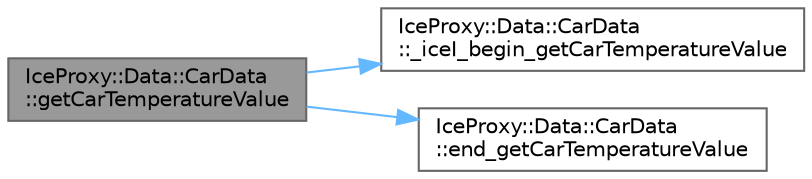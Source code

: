 digraph "IceProxy::Data::CarData::getCarTemperatureValue"
{
 // LATEX_PDF_SIZE
  bgcolor="transparent";
  edge [fontname=Helvetica,fontsize=10,labelfontname=Helvetica,labelfontsize=10];
  node [fontname=Helvetica,fontsize=10,shape=box,height=0.2,width=0.4];
  rankdir="LR";
  Node1 [id="Node000001",label="IceProxy::Data::CarData\l::getCarTemperatureValue",height=0.2,width=0.4,color="gray40", fillcolor="grey60", style="filled", fontcolor="black",tooltip=" "];
  Node1 -> Node2 [id="edge1_Node000001_Node000002",color="steelblue1",style="solid",tooltip=" "];
  Node2 [id="Node000002",label="IceProxy::Data::CarData\l::_iceI_begin_getCarTemperatureValue",height=0.2,width=0.4,color="grey40", fillcolor="white", style="filled",URL="$classIceProxy_1_1Data_1_1CarData.html#a1c91f19a75109ebf664f6a4e82e6c12d",tooltip=" "];
  Node1 -> Node3 [id="edge2_Node000001_Node000003",color="steelblue1",style="solid",tooltip=" "];
  Node3 [id="Node000003",label="IceProxy::Data::CarData\l::end_getCarTemperatureValue",height=0.2,width=0.4,color="grey40", fillcolor="white", style="filled",URL="$classIceProxy_1_1Data_1_1CarData.html#a41a019a3c0c4fcb0a7ec9edfee5034c9",tooltip=" "];
}
